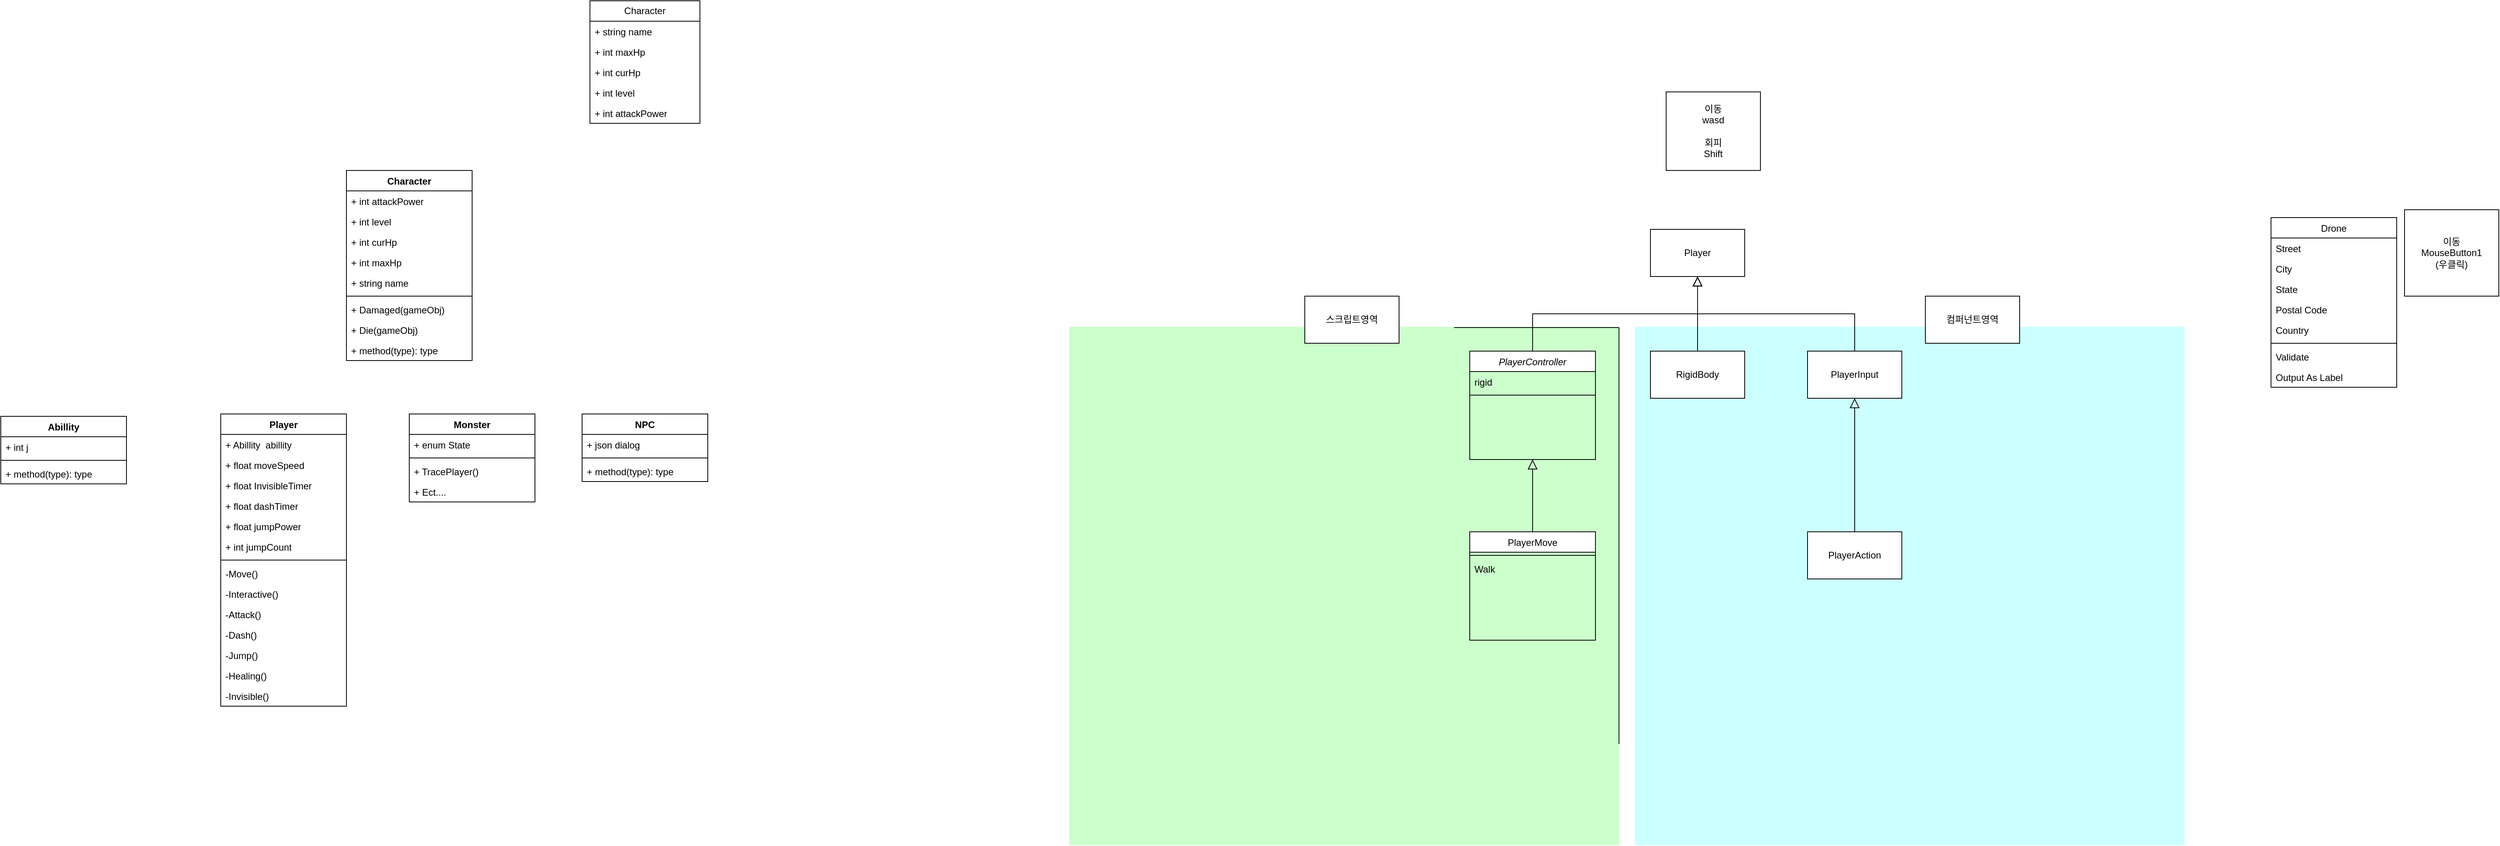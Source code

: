 <mxfile version="24.8.3">
  <diagram id="C5RBs43oDa-KdzZeNtuy" name="Page-1">
    <mxGraphModel dx="3402" dy="1708" grid="1" gridSize="10" guides="1" tooltips="1" connect="1" arrows="1" fold="1" page="1" pageScale="1" pageWidth="827" pageHeight="1169" math="0" shadow="0">
      <root>
        <mxCell id="WIyWlLk6GJQsqaUBKTNV-0" />
        <mxCell id="WIyWlLk6GJQsqaUBKTNV-1" parent="WIyWlLk6GJQsqaUBKTNV-0" />
        <mxCell id="DOUeX8_rzicAQvbdSsPF-51" value="" style="rounded=0;whiteSpace=wrap;html=1;strokeColor=none;fillColor=#CCFFFF;" parent="WIyWlLk6GJQsqaUBKTNV-1" vertex="1">
          <mxGeometry x="210" y="259" width="700" height="660" as="geometry" />
        </mxCell>
        <mxCell id="DOUeX8_rzicAQvbdSsPF-49" value="" style="rounded=0;whiteSpace=wrap;html=1;strokeColor=none;fillColor=#CCFFCC;" parent="WIyWlLk6GJQsqaUBKTNV-1" vertex="1">
          <mxGeometry x="-510" y="259" width="700" height="660" as="geometry" />
        </mxCell>
        <mxCell id="zkfFHV4jXpPFQw0GAbJ--0" value="PlayerController" style="swimlane;fontStyle=2;align=center;verticalAlign=top;childLayout=stackLayout;horizontal=1;startSize=26;horizontalStack=0;resizeParent=1;resizeLast=0;collapsible=1;marginBottom=0;rounded=0;shadow=0;strokeWidth=1;" parent="WIyWlLk6GJQsqaUBKTNV-1" vertex="1">
          <mxGeometry y="290" width="160" height="138" as="geometry">
            <mxRectangle x="230" y="140" width="160" height="26" as="alternateBounds" />
          </mxGeometry>
        </mxCell>
        <mxCell id="DOUeX8_rzicAQvbdSsPF-38" value="rigid" style="text;align=left;verticalAlign=top;spacingLeft=4;spacingRight=4;overflow=hidden;rotatable=0;points=[[0,0.5],[1,0.5]];portConstraint=eastwest;" parent="zkfFHV4jXpPFQw0GAbJ--0" vertex="1">
          <mxGeometry y="26" width="160" height="26" as="geometry" />
        </mxCell>
        <mxCell id="zkfFHV4jXpPFQw0GAbJ--4" value="" style="line;html=1;strokeWidth=1;align=left;verticalAlign=middle;spacingTop=-1;spacingLeft=3;spacingRight=3;rotatable=0;labelPosition=right;points=[];portConstraint=eastwest;" parent="zkfFHV4jXpPFQw0GAbJ--0" vertex="1">
          <mxGeometry y="52" width="160" height="8" as="geometry" />
        </mxCell>
        <mxCell id="zkfFHV4jXpPFQw0GAbJ--6" value="PlayerMove" style="swimlane;fontStyle=0;align=center;verticalAlign=top;childLayout=stackLayout;horizontal=1;startSize=26;horizontalStack=0;resizeParent=1;resizeLast=0;collapsible=1;marginBottom=0;rounded=0;shadow=0;strokeWidth=1;" parent="WIyWlLk6GJQsqaUBKTNV-1" vertex="1">
          <mxGeometry y="520" width="160" height="138" as="geometry">
            <mxRectangle x="130" y="380" width="160" height="26" as="alternateBounds" />
          </mxGeometry>
        </mxCell>
        <mxCell id="zkfFHV4jXpPFQw0GAbJ--9" value="" style="line;html=1;strokeWidth=1;align=left;verticalAlign=middle;spacingTop=-1;spacingLeft=3;spacingRight=3;rotatable=0;labelPosition=right;points=[];portConstraint=eastwest;" parent="zkfFHV4jXpPFQw0GAbJ--6" vertex="1">
          <mxGeometry y="26" width="160" height="8" as="geometry" />
        </mxCell>
        <mxCell id="zkfFHV4jXpPFQw0GAbJ--11" value="Walk" style="text;align=left;verticalAlign=top;spacingLeft=4;spacingRight=4;overflow=hidden;rotatable=0;points=[[0,0.5],[1,0.5]];portConstraint=eastwest;" parent="zkfFHV4jXpPFQw0GAbJ--6" vertex="1">
          <mxGeometry y="34" width="160" height="26" as="geometry" />
        </mxCell>
        <mxCell id="zkfFHV4jXpPFQw0GAbJ--12" value="" style="endArrow=block;endSize=10;endFill=0;shadow=0;strokeWidth=1;rounded=0;curved=0;edgeStyle=elbowEdgeStyle;elbow=vertical;" parent="WIyWlLk6GJQsqaUBKTNV-1" source="zkfFHV4jXpPFQw0GAbJ--6" target="zkfFHV4jXpPFQw0GAbJ--0" edge="1">
          <mxGeometry width="160" relative="1" as="geometry">
            <mxPoint x="80" y="483" as="sourcePoint" />
            <mxPoint x="80" y="483" as="targetPoint" />
          </mxGeometry>
        </mxCell>
        <mxCell id="zkfFHV4jXpPFQw0GAbJ--17" value="Drone" style="swimlane;fontStyle=0;align=center;verticalAlign=top;childLayout=stackLayout;horizontal=1;startSize=26;horizontalStack=0;resizeParent=1;resizeLast=0;collapsible=1;marginBottom=0;rounded=0;shadow=0;strokeWidth=1;" parent="WIyWlLk6GJQsqaUBKTNV-1" vertex="1">
          <mxGeometry x="1020" y="120" width="160" height="216" as="geometry">
            <mxRectangle x="550" y="140" width="160" height="26" as="alternateBounds" />
          </mxGeometry>
        </mxCell>
        <mxCell id="zkfFHV4jXpPFQw0GAbJ--18" value="Street" style="text;align=left;verticalAlign=top;spacingLeft=4;spacingRight=4;overflow=hidden;rotatable=0;points=[[0,0.5],[1,0.5]];portConstraint=eastwest;" parent="zkfFHV4jXpPFQw0GAbJ--17" vertex="1">
          <mxGeometry y="26" width="160" height="26" as="geometry" />
        </mxCell>
        <mxCell id="zkfFHV4jXpPFQw0GAbJ--19" value="City" style="text;align=left;verticalAlign=top;spacingLeft=4;spacingRight=4;overflow=hidden;rotatable=0;points=[[0,0.5],[1,0.5]];portConstraint=eastwest;rounded=0;shadow=0;html=0;" parent="zkfFHV4jXpPFQw0GAbJ--17" vertex="1">
          <mxGeometry y="52" width="160" height="26" as="geometry" />
        </mxCell>
        <mxCell id="zkfFHV4jXpPFQw0GAbJ--20" value="State" style="text;align=left;verticalAlign=top;spacingLeft=4;spacingRight=4;overflow=hidden;rotatable=0;points=[[0,0.5],[1,0.5]];portConstraint=eastwest;rounded=0;shadow=0;html=0;" parent="zkfFHV4jXpPFQw0GAbJ--17" vertex="1">
          <mxGeometry y="78" width="160" height="26" as="geometry" />
        </mxCell>
        <mxCell id="zkfFHV4jXpPFQw0GAbJ--21" value="Postal Code" style="text;align=left;verticalAlign=top;spacingLeft=4;spacingRight=4;overflow=hidden;rotatable=0;points=[[0,0.5],[1,0.5]];portConstraint=eastwest;rounded=0;shadow=0;html=0;" parent="zkfFHV4jXpPFQw0GAbJ--17" vertex="1">
          <mxGeometry y="104" width="160" height="26" as="geometry" />
        </mxCell>
        <mxCell id="zkfFHV4jXpPFQw0GAbJ--22" value="Country" style="text;align=left;verticalAlign=top;spacingLeft=4;spacingRight=4;overflow=hidden;rotatable=0;points=[[0,0.5],[1,0.5]];portConstraint=eastwest;rounded=0;shadow=0;html=0;" parent="zkfFHV4jXpPFQw0GAbJ--17" vertex="1">
          <mxGeometry y="130" width="160" height="26" as="geometry" />
        </mxCell>
        <mxCell id="zkfFHV4jXpPFQw0GAbJ--23" value="" style="line;html=1;strokeWidth=1;align=left;verticalAlign=middle;spacingTop=-1;spacingLeft=3;spacingRight=3;rotatable=0;labelPosition=right;points=[];portConstraint=eastwest;" parent="zkfFHV4jXpPFQw0GAbJ--17" vertex="1">
          <mxGeometry y="156" width="160" height="8" as="geometry" />
        </mxCell>
        <mxCell id="zkfFHV4jXpPFQw0GAbJ--24" value="Validate" style="text;align=left;verticalAlign=top;spacingLeft=4;spacingRight=4;overflow=hidden;rotatable=0;points=[[0,0.5],[1,0.5]];portConstraint=eastwest;" parent="zkfFHV4jXpPFQw0GAbJ--17" vertex="1">
          <mxGeometry y="164" width="160" height="26" as="geometry" />
        </mxCell>
        <mxCell id="zkfFHV4jXpPFQw0GAbJ--25" value="Output As Label" style="text;align=left;verticalAlign=top;spacingLeft=4;spacingRight=4;overflow=hidden;rotatable=0;points=[[0,0.5],[1,0.5]];portConstraint=eastwest;" parent="zkfFHV4jXpPFQw0GAbJ--17" vertex="1">
          <mxGeometry y="190" width="160" height="26" as="geometry" />
        </mxCell>
        <mxCell id="DwMubF8TaQfCYzZnkScw-0" value="&lt;div&gt;이동&lt;/div&gt;&lt;div&gt;wasd&lt;/div&gt;&lt;div&gt;&lt;br&gt;&lt;/div&gt;&lt;div&gt;회피&lt;/div&gt;&lt;div&gt;Shift&lt;/div&gt;" style="rounded=0;whiteSpace=wrap;html=1;" parent="WIyWlLk6GJQsqaUBKTNV-1" vertex="1">
          <mxGeometry x="250" y="-40" width="120" height="100" as="geometry" />
        </mxCell>
        <mxCell id="DwMubF8TaQfCYzZnkScw-1" value="&lt;div&gt;이동&lt;/div&gt;&lt;div&gt;MouseButton1&lt;/div&gt;&lt;div&gt;(우클릭)&lt;/div&gt;" style="rounded=0;whiteSpace=wrap;html=1;" parent="WIyWlLk6GJQsqaUBKTNV-1" vertex="1">
          <mxGeometry x="1190" y="110" width="120" height="110" as="geometry" />
        </mxCell>
        <mxCell id="DOUeX8_rzicAQvbdSsPF-7" value="" style="endArrow=block;endSize=10;endFill=0;shadow=0;strokeWidth=1;rounded=0;curved=0;edgeStyle=elbowEdgeStyle;elbow=vertical;exitX=0.5;exitY=0;exitDx=0;exitDy=0;" parent="WIyWlLk6GJQsqaUBKTNV-1" source="zkfFHV4jXpPFQw0GAbJ--0" target="DOUeX8_rzicAQvbdSsPF-44" edge="1">
          <mxGeometry width="160" relative="1" as="geometry">
            <mxPoint x="210" y="470" as="sourcePoint" />
            <mxPoint x="290" y="188.0" as="targetPoint" />
          </mxGeometry>
        </mxCell>
        <mxCell id="DOUeX8_rzicAQvbdSsPF-34" value="" style="endArrow=block;endSize=10;endFill=0;shadow=0;strokeWidth=1;rounded=0;curved=0;edgeStyle=elbowEdgeStyle;elbow=vertical;exitX=0.5;exitY=0;exitDx=0;exitDy=0;entryX=0.5;entryY=1;entryDx=0;entryDy=0;" parent="WIyWlLk6GJQsqaUBKTNV-1" source="DOUeX8_rzicAQvbdSsPF-43" target="DOUeX8_rzicAQvbdSsPF-42" edge="1">
          <mxGeometry width="160" relative="1" as="geometry">
            <mxPoint x="490" y="520" as="sourcePoint" />
            <mxPoint x="490" y="430" as="targetPoint" />
            <Array as="points">
              <mxPoint x="490" y="465" />
            </Array>
          </mxGeometry>
        </mxCell>
        <mxCell id="DOUeX8_rzicAQvbdSsPF-36" value="" style="endArrow=block;endSize=10;endFill=0;shadow=0;strokeWidth=1;rounded=0;curved=0;edgeStyle=elbowEdgeStyle;elbow=vertical;exitX=0.5;exitY=0;exitDx=0;exitDy=0;" parent="WIyWlLk6GJQsqaUBKTNV-1" source="DOUeX8_rzicAQvbdSsPF-41" target="DOUeX8_rzicAQvbdSsPF-44" edge="1">
          <mxGeometry width="160" relative="1" as="geometry">
            <mxPoint x="290" y="290" as="sourcePoint" />
            <mxPoint x="290" y="188.0" as="targetPoint" />
          </mxGeometry>
        </mxCell>
        <mxCell id="DOUeX8_rzicAQvbdSsPF-37" value="" style="endArrow=block;endSize=10;endFill=0;shadow=0;strokeWidth=1;rounded=0;curved=0;edgeStyle=elbowEdgeStyle;elbow=vertical;exitX=0.5;exitY=0;exitDx=0;exitDy=0;" parent="WIyWlLk6GJQsqaUBKTNV-1" source="DOUeX8_rzicAQvbdSsPF-42" target="DOUeX8_rzicAQvbdSsPF-44" edge="1">
          <mxGeometry width="160" relative="1" as="geometry">
            <mxPoint x="490" y="290" as="sourcePoint" />
            <mxPoint x="290" y="188.0" as="targetPoint" />
          </mxGeometry>
        </mxCell>
        <mxCell id="DOUeX8_rzicAQvbdSsPF-41" value="RigidBody" style="rounded=0;whiteSpace=wrap;html=1;" parent="WIyWlLk6GJQsqaUBKTNV-1" vertex="1">
          <mxGeometry x="230" y="290" width="120" height="60" as="geometry" />
        </mxCell>
        <mxCell id="DOUeX8_rzicAQvbdSsPF-42" value="PlayerInput" style="rounded=0;whiteSpace=wrap;html=1;" parent="WIyWlLk6GJQsqaUBKTNV-1" vertex="1">
          <mxGeometry x="430" y="290" width="120" height="60" as="geometry" />
        </mxCell>
        <mxCell id="DOUeX8_rzicAQvbdSsPF-43" value="PlayerAction" style="rounded=0;whiteSpace=wrap;html=1;" parent="WIyWlLk6GJQsqaUBKTNV-1" vertex="1">
          <mxGeometry x="430" y="520" width="120" height="60" as="geometry" />
        </mxCell>
        <mxCell id="DOUeX8_rzicAQvbdSsPF-44" value="Player" style="rounded=0;whiteSpace=wrap;html=1;" parent="WIyWlLk6GJQsqaUBKTNV-1" vertex="1">
          <mxGeometry x="230" y="135" width="120" height="60" as="geometry" />
        </mxCell>
        <mxCell id="DOUeX8_rzicAQvbdSsPF-47" value="" style="endArrow=none;html=1;rounded=0;fontSize=12;startSize=8;endSize=8;curved=1;" parent="WIyWlLk6GJQsqaUBKTNV-1" edge="1">
          <mxGeometry width="50" height="50" relative="1" as="geometry">
            <mxPoint x="190" y="790" as="sourcePoint" />
            <mxPoint x="190" y="260" as="targetPoint" />
          </mxGeometry>
        </mxCell>
        <mxCell id="DOUeX8_rzicAQvbdSsPF-48" value="" style="endArrow=none;html=1;rounded=0;fontSize=12;startSize=8;endSize=8;curved=1;" parent="WIyWlLk6GJQsqaUBKTNV-1" edge="1">
          <mxGeometry width="50" height="50" relative="1" as="geometry">
            <mxPoint x="-20" y="260" as="sourcePoint" />
            <mxPoint x="190" y="260" as="targetPoint" />
          </mxGeometry>
        </mxCell>
        <mxCell id="DOUeX8_rzicAQvbdSsPF-50" value="스크립트영역" style="rounded=0;whiteSpace=wrap;html=1;" parent="WIyWlLk6GJQsqaUBKTNV-1" vertex="1">
          <mxGeometry x="-210" y="220" width="120" height="60" as="geometry" />
        </mxCell>
        <mxCell id="DOUeX8_rzicAQvbdSsPF-52" value="컴퍼넌트영역" style="rounded=0;whiteSpace=wrap;html=1;" parent="WIyWlLk6GJQsqaUBKTNV-1" vertex="1">
          <mxGeometry x="580" y="220" width="120" height="60" as="geometry" />
        </mxCell>
        <mxCell id="QKs5OB7e0LsUlFof7uy4-0" value="Character" style="swimlane;fontStyle=0;childLayout=stackLayout;horizontal=1;startSize=26;fillColor=none;horizontalStack=0;resizeParent=1;resizeParentMax=0;resizeLast=0;collapsible=1;marginBottom=0;whiteSpace=wrap;html=1;" vertex="1" parent="WIyWlLk6GJQsqaUBKTNV-1">
          <mxGeometry x="-1120" y="-156" width="140" height="156" as="geometry" />
        </mxCell>
        <mxCell id="QKs5OB7e0LsUlFof7uy4-1" value="+ string name" style="text;strokeColor=none;fillColor=none;align=left;verticalAlign=top;spacingLeft=4;spacingRight=4;overflow=hidden;rotatable=0;points=[[0,0.5],[1,0.5]];portConstraint=eastwest;whiteSpace=wrap;html=1;" vertex="1" parent="QKs5OB7e0LsUlFof7uy4-0">
          <mxGeometry y="26" width="140" height="26" as="geometry" />
        </mxCell>
        <mxCell id="QKs5OB7e0LsUlFof7uy4-2" value="+ int maxHp" style="text;strokeColor=none;fillColor=none;align=left;verticalAlign=top;spacingLeft=4;spacingRight=4;overflow=hidden;rotatable=0;points=[[0,0.5],[1,0.5]];portConstraint=eastwest;whiteSpace=wrap;html=1;" vertex="1" parent="QKs5OB7e0LsUlFof7uy4-0">
          <mxGeometry y="52" width="140" height="26" as="geometry" />
        </mxCell>
        <mxCell id="QKs5OB7e0LsUlFof7uy4-3" value="+ int curHp" style="text;strokeColor=none;fillColor=none;align=left;verticalAlign=top;spacingLeft=4;spacingRight=4;overflow=hidden;rotatable=0;points=[[0,0.5],[1,0.5]];portConstraint=eastwest;whiteSpace=wrap;html=1;" vertex="1" parent="QKs5OB7e0LsUlFof7uy4-0">
          <mxGeometry y="78" width="140" height="26" as="geometry" />
        </mxCell>
        <mxCell id="QKs5OB7e0LsUlFof7uy4-4" value="+ int level" style="text;strokeColor=none;fillColor=none;align=left;verticalAlign=top;spacingLeft=4;spacingRight=4;overflow=hidden;rotatable=0;points=[[0,0.5],[1,0.5]];portConstraint=eastwest;whiteSpace=wrap;html=1;" vertex="1" parent="QKs5OB7e0LsUlFof7uy4-0">
          <mxGeometry y="104" width="140" height="26" as="geometry" />
        </mxCell>
        <mxCell id="QKs5OB7e0LsUlFof7uy4-5" value="+ int attackPower" style="text;strokeColor=none;fillColor=none;align=left;verticalAlign=top;spacingLeft=4;spacingRight=4;overflow=hidden;rotatable=0;points=[[0,0.5],[1,0.5]];portConstraint=eastwest;whiteSpace=wrap;html=1;" vertex="1" parent="QKs5OB7e0LsUlFof7uy4-0">
          <mxGeometry y="130" width="140" height="26" as="geometry" />
        </mxCell>
        <mxCell id="QKs5OB7e0LsUlFof7uy4-6" value="Character" style="swimlane;fontStyle=1;align=center;verticalAlign=top;childLayout=stackLayout;horizontal=1;startSize=26;horizontalStack=0;resizeParent=1;resizeParentMax=0;resizeLast=0;collapsible=1;marginBottom=0;whiteSpace=wrap;html=1;" vertex="1" parent="WIyWlLk6GJQsqaUBKTNV-1">
          <mxGeometry x="-1430" y="60" width="160" height="242" as="geometry" />
        </mxCell>
        <mxCell id="QKs5OB7e0LsUlFof7uy4-19" value="+ int attackPower" style="text;strokeColor=none;fillColor=none;align=left;verticalAlign=top;spacingLeft=4;spacingRight=4;overflow=hidden;rotatable=0;points=[[0,0.5],[1,0.5]];portConstraint=eastwest;whiteSpace=wrap;html=1;" vertex="1" parent="QKs5OB7e0LsUlFof7uy4-6">
          <mxGeometry y="26" width="160" height="26" as="geometry" />
        </mxCell>
        <mxCell id="QKs5OB7e0LsUlFof7uy4-18" value="+ int level" style="text;strokeColor=none;fillColor=none;align=left;verticalAlign=top;spacingLeft=4;spacingRight=4;overflow=hidden;rotatable=0;points=[[0,0.5],[1,0.5]];portConstraint=eastwest;whiteSpace=wrap;html=1;" vertex="1" parent="QKs5OB7e0LsUlFof7uy4-6">
          <mxGeometry y="52" width="160" height="26" as="geometry" />
        </mxCell>
        <mxCell id="QKs5OB7e0LsUlFof7uy4-17" value="+ int curHp" style="text;strokeColor=none;fillColor=none;align=left;verticalAlign=top;spacingLeft=4;spacingRight=4;overflow=hidden;rotatable=0;points=[[0,0.5],[1,0.5]];portConstraint=eastwest;whiteSpace=wrap;html=1;" vertex="1" parent="QKs5OB7e0LsUlFof7uy4-6">
          <mxGeometry y="78" width="160" height="26" as="geometry" />
        </mxCell>
        <mxCell id="QKs5OB7e0LsUlFof7uy4-16" value="+ int maxHp" style="text;strokeColor=none;fillColor=none;align=left;verticalAlign=top;spacingLeft=4;spacingRight=4;overflow=hidden;rotatable=0;points=[[0,0.5],[1,0.5]];portConstraint=eastwest;whiteSpace=wrap;html=1;" vertex="1" parent="QKs5OB7e0LsUlFof7uy4-6">
          <mxGeometry y="104" width="160" height="26" as="geometry" />
        </mxCell>
        <mxCell id="QKs5OB7e0LsUlFof7uy4-15" value="+ string name" style="text;strokeColor=none;fillColor=none;align=left;verticalAlign=top;spacingLeft=4;spacingRight=4;overflow=hidden;rotatable=0;points=[[0,0.5],[1,0.5]];portConstraint=eastwest;whiteSpace=wrap;html=1;" vertex="1" parent="QKs5OB7e0LsUlFof7uy4-6">
          <mxGeometry y="130" width="160" height="26" as="geometry" />
        </mxCell>
        <mxCell id="QKs5OB7e0LsUlFof7uy4-8" value="" style="line;strokeWidth=1;fillColor=none;align=left;verticalAlign=middle;spacingTop=-1;spacingLeft=3;spacingRight=3;rotatable=0;labelPosition=right;points=[];portConstraint=eastwest;strokeColor=inherit;" vertex="1" parent="QKs5OB7e0LsUlFof7uy4-6">
          <mxGeometry y="156" width="160" height="8" as="geometry" />
        </mxCell>
        <mxCell id="QKs5OB7e0LsUlFof7uy4-9" value="+ Damaged(gameObj)" style="text;strokeColor=none;fillColor=none;align=left;verticalAlign=top;spacingLeft=4;spacingRight=4;overflow=hidden;rotatable=0;points=[[0,0.5],[1,0.5]];portConstraint=eastwest;whiteSpace=wrap;html=1;" vertex="1" parent="QKs5OB7e0LsUlFof7uy4-6">
          <mxGeometry y="164" width="160" height="26" as="geometry" />
        </mxCell>
        <mxCell id="QKs5OB7e0LsUlFof7uy4-20" value="+ Die(gameObj)" style="text;strokeColor=none;fillColor=none;align=left;verticalAlign=top;spacingLeft=4;spacingRight=4;overflow=hidden;rotatable=0;points=[[0,0.5],[1,0.5]];portConstraint=eastwest;whiteSpace=wrap;html=1;" vertex="1" parent="QKs5OB7e0LsUlFof7uy4-6">
          <mxGeometry y="190" width="160" height="26" as="geometry" />
        </mxCell>
        <mxCell id="QKs5OB7e0LsUlFof7uy4-21" value="+ method(type): type" style="text;strokeColor=none;fillColor=none;align=left;verticalAlign=top;spacingLeft=4;spacingRight=4;overflow=hidden;rotatable=0;points=[[0,0.5],[1,0.5]];portConstraint=eastwest;whiteSpace=wrap;html=1;" vertex="1" parent="QKs5OB7e0LsUlFof7uy4-6">
          <mxGeometry y="216" width="160" height="26" as="geometry" />
        </mxCell>
        <mxCell id="QKs5OB7e0LsUlFof7uy4-22" value="Monster" style="swimlane;fontStyle=1;align=center;verticalAlign=top;childLayout=stackLayout;horizontal=1;startSize=26;horizontalStack=0;resizeParent=1;resizeParentMax=0;resizeLast=0;collapsible=1;marginBottom=0;whiteSpace=wrap;html=1;" vertex="1" parent="WIyWlLk6GJQsqaUBKTNV-1">
          <mxGeometry x="-1350" y="370" width="160" height="112" as="geometry" />
        </mxCell>
        <mxCell id="QKs5OB7e0LsUlFof7uy4-23" value="+ enum State" style="text;strokeColor=none;fillColor=none;align=left;verticalAlign=top;spacingLeft=4;spacingRight=4;overflow=hidden;rotatable=0;points=[[0,0.5],[1,0.5]];portConstraint=eastwest;whiteSpace=wrap;html=1;" vertex="1" parent="QKs5OB7e0LsUlFof7uy4-22">
          <mxGeometry y="26" width="160" height="26" as="geometry" />
        </mxCell>
        <mxCell id="QKs5OB7e0LsUlFof7uy4-24" value="" style="line;strokeWidth=1;fillColor=none;align=left;verticalAlign=middle;spacingTop=-1;spacingLeft=3;spacingRight=3;rotatable=0;labelPosition=right;points=[];portConstraint=eastwest;strokeColor=inherit;" vertex="1" parent="QKs5OB7e0LsUlFof7uy4-22">
          <mxGeometry y="52" width="160" height="8" as="geometry" />
        </mxCell>
        <mxCell id="QKs5OB7e0LsUlFof7uy4-25" value="+ TracePlayer()" style="text;strokeColor=none;fillColor=none;align=left;verticalAlign=top;spacingLeft=4;spacingRight=4;overflow=hidden;rotatable=0;points=[[0,0.5],[1,0.5]];portConstraint=eastwest;whiteSpace=wrap;html=1;" vertex="1" parent="QKs5OB7e0LsUlFof7uy4-22">
          <mxGeometry y="60" width="160" height="26" as="geometry" />
        </mxCell>
        <mxCell id="QKs5OB7e0LsUlFof7uy4-26" value="+ Ect...." style="text;strokeColor=none;fillColor=none;align=left;verticalAlign=top;spacingLeft=4;spacingRight=4;overflow=hidden;rotatable=0;points=[[0,0.5],[1,0.5]];portConstraint=eastwest;whiteSpace=wrap;html=1;" vertex="1" parent="QKs5OB7e0LsUlFof7uy4-22">
          <mxGeometry y="86" width="160" height="26" as="geometry" />
        </mxCell>
        <mxCell id="QKs5OB7e0LsUlFof7uy4-27" value="Player" style="swimlane;fontStyle=1;align=center;verticalAlign=top;childLayout=stackLayout;horizontal=1;startSize=26;horizontalStack=0;resizeParent=1;resizeParentMax=0;resizeLast=0;collapsible=1;marginBottom=0;whiteSpace=wrap;html=1;" vertex="1" parent="WIyWlLk6GJQsqaUBKTNV-1">
          <mxGeometry x="-1590" y="370" width="160" height="372" as="geometry" />
        </mxCell>
        <mxCell id="QKs5OB7e0LsUlFof7uy4-28" value="+ Abillity&amp;nbsp; abillity" style="text;strokeColor=none;fillColor=none;align=left;verticalAlign=top;spacingLeft=4;spacingRight=4;overflow=hidden;rotatable=0;points=[[0,0.5],[1,0.5]];portConstraint=eastwest;whiteSpace=wrap;html=1;" vertex="1" parent="QKs5OB7e0LsUlFof7uy4-27">
          <mxGeometry y="26" width="160" height="26" as="geometry" />
        </mxCell>
        <mxCell id="QKs5OB7e0LsUlFof7uy4-46" value="+ float moveSpeed" style="text;strokeColor=none;fillColor=none;align=left;verticalAlign=top;spacingLeft=4;spacingRight=4;overflow=hidden;rotatable=0;points=[[0,0.5],[1,0.5]];portConstraint=eastwest;whiteSpace=wrap;html=1;" vertex="1" parent="QKs5OB7e0LsUlFof7uy4-27">
          <mxGeometry y="52" width="160" height="26" as="geometry" />
        </mxCell>
        <mxCell id="QKs5OB7e0LsUlFof7uy4-43" value="+ float InvisibleTimer" style="text;strokeColor=none;fillColor=none;align=left;verticalAlign=top;spacingLeft=4;spacingRight=4;overflow=hidden;rotatable=0;points=[[0,0.5],[1,0.5]];portConstraint=eastwest;whiteSpace=wrap;html=1;" vertex="1" parent="QKs5OB7e0LsUlFof7uy4-27">
          <mxGeometry y="78" width="160" height="26" as="geometry" />
        </mxCell>
        <mxCell id="QKs5OB7e0LsUlFof7uy4-44" value="+ float dashTimer" style="text;strokeColor=none;fillColor=none;align=left;verticalAlign=top;spacingLeft=4;spacingRight=4;overflow=hidden;rotatable=0;points=[[0,0.5],[1,0.5]];portConstraint=eastwest;whiteSpace=wrap;html=1;" vertex="1" parent="QKs5OB7e0LsUlFof7uy4-27">
          <mxGeometry y="104" width="160" height="26" as="geometry" />
        </mxCell>
        <mxCell id="QKs5OB7e0LsUlFof7uy4-45" value="+ float jumpPower" style="text;strokeColor=none;fillColor=none;align=left;verticalAlign=top;spacingLeft=4;spacingRight=4;overflow=hidden;rotatable=0;points=[[0,0.5],[1,0.5]];portConstraint=eastwest;whiteSpace=wrap;html=1;" vertex="1" parent="QKs5OB7e0LsUlFof7uy4-27">
          <mxGeometry y="130" width="160" height="26" as="geometry" />
        </mxCell>
        <mxCell id="QKs5OB7e0LsUlFof7uy4-42" value="+ int jumpCount" style="text;strokeColor=none;fillColor=none;align=left;verticalAlign=top;spacingLeft=4;spacingRight=4;overflow=hidden;rotatable=0;points=[[0,0.5],[1,0.5]];portConstraint=eastwest;whiteSpace=wrap;html=1;" vertex="1" parent="QKs5OB7e0LsUlFof7uy4-27">
          <mxGeometry y="156" width="160" height="26" as="geometry" />
        </mxCell>
        <mxCell id="QKs5OB7e0LsUlFof7uy4-29" value="" style="line;strokeWidth=1;fillColor=none;align=left;verticalAlign=middle;spacingTop=-1;spacingLeft=3;spacingRight=3;rotatable=0;labelPosition=right;points=[];portConstraint=eastwest;strokeColor=inherit;" vertex="1" parent="QKs5OB7e0LsUlFof7uy4-27">
          <mxGeometry y="182" width="160" height="8" as="geometry" />
        </mxCell>
        <mxCell id="QKs5OB7e0LsUlFof7uy4-30" value="-Move()" style="text;strokeColor=none;fillColor=none;align=left;verticalAlign=top;spacingLeft=4;spacingRight=4;overflow=hidden;rotatable=0;points=[[0,0.5],[1,0.5]];portConstraint=eastwest;whiteSpace=wrap;html=1;" vertex="1" parent="QKs5OB7e0LsUlFof7uy4-27">
          <mxGeometry y="190" width="160" height="26" as="geometry" />
        </mxCell>
        <mxCell id="QKs5OB7e0LsUlFof7uy4-31" value="-Interactive()" style="text;strokeColor=none;fillColor=none;align=left;verticalAlign=top;spacingLeft=4;spacingRight=4;overflow=hidden;rotatable=0;points=[[0,0.5],[1,0.5]];portConstraint=eastwest;whiteSpace=wrap;html=1;" vertex="1" parent="QKs5OB7e0LsUlFof7uy4-27">
          <mxGeometry y="216" width="160" height="26" as="geometry" />
        </mxCell>
        <mxCell id="QKs5OB7e0LsUlFof7uy4-32" value="-Attack()" style="text;strokeColor=none;fillColor=none;align=left;verticalAlign=top;spacingLeft=4;spacingRight=4;overflow=hidden;rotatable=0;points=[[0,0.5],[1,0.5]];portConstraint=eastwest;whiteSpace=wrap;html=1;" vertex="1" parent="QKs5OB7e0LsUlFof7uy4-27">
          <mxGeometry y="242" width="160" height="26" as="geometry" />
        </mxCell>
        <mxCell id="QKs5OB7e0LsUlFof7uy4-33" value="-Dash()" style="text;strokeColor=none;fillColor=none;align=left;verticalAlign=top;spacingLeft=4;spacingRight=4;overflow=hidden;rotatable=0;points=[[0,0.5],[1,0.5]];portConstraint=eastwest;whiteSpace=wrap;html=1;" vertex="1" parent="QKs5OB7e0LsUlFof7uy4-27">
          <mxGeometry y="268" width="160" height="26" as="geometry" />
        </mxCell>
        <mxCell id="QKs5OB7e0LsUlFof7uy4-34" value="-Jump()" style="text;strokeColor=none;fillColor=none;align=left;verticalAlign=top;spacingLeft=4;spacingRight=4;overflow=hidden;rotatable=0;points=[[0,0.5],[1,0.5]];portConstraint=eastwest;whiteSpace=wrap;html=1;" vertex="1" parent="QKs5OB7e0LsUlFof7uy4-27">
          <mxGeometry y="294" width="160" height="26" as="geometry" />
        </mxCell>
        <mxCell id="QKs5OB7e0LsUlFof7uy4-35" value="-Healing()" style="text;strokeColor=none;fillColor=none;align=left;verticalAlign=top;spacingLeft=4;spacingRight=4;overflow=hidden;rotatable=0;points=[[0,0.5],[1,0.5]];portConstraint=eastwest;whiteSpace=wrap;html=1;" vertex="1" parent="QKs5OB7e0LsUlFof7uy4-27">
          <mxGeometry y="320" width="160" height="26" as="geometry" />
        </mxCell>
        <mxCell id="QKs5OB7e0LsUlFof7uy4-36" value="-Invisible()" style="text;strokeColor=none;fillColor=none;align=left;verticalAlign=top;spacingLeft=4;spacingRight=4;overflow=hidden;rotatable=0;points=[[0,0.5],[1,0.5]];portConstraint=eastwest;whiteSpace=wrap;html=1;" vertex="1" parent="QKs5OB7e0LsUlFof7uy4-27">
          <mxGeometry y="346" width="160" height="26" as="geometry" />
        </mxCell>
        <mxCell id="QKs5OB7e0LsUlFof7uy4-37" value="Abillity" style="swimlane;fontStyle=1;align=center;verticalAlign=top;childLayout=stackLayout;horizontal=1;startSize=26;horizontalStack=0;resizeParent=1;resizeParentMax=0;resizeLast=0;collapsible=1;marginBottom=0;whiteSpace=wrap;html=1;" vertex="1" parent="WIyWlLk6GJQsqaUBKTNV-1">
          <mxGeometry x="-1870" y="373" width="160" height="86" as="geometry" />
        </mxCell>
        <mxCell id="QKs5OB7e0LsUlFof7uy4-38" value="+ int j" style="text;strokeColor=none;fillColor=none;align=left;verticalAlign=top;spacingLeft=4;spacingRight=4;overflow=hidden;rotatable=0;points=[[0,0.5],[1,0.5]];portConstraint=eastwest;whiteSpace=wrap;html=1;" vertex="1" parent="QKs5OB7e0LsUlFof7uy4-37">
          <mxGeometry y="26" width="160" height="26" as="geometry" />
        </mxCell>
        <mxCell id="QKs5OB7e0LsUlFof7uy4-39" value="" style="line;strokeWidth=1;fillColor=none;align=left;verticalAlign=middle;spacingTop=-1;spacingLeft=3;spacingRight=3;rotatable=0;labelPosition=right;points=[];portConstraint=eastwest;strokeColor=inherit;" vertex="1" parent="QKs5OB7e0LsUlFof7uy4-37">
          <mxGeometry y="52" width="160" height="8" as="geometry" />
        </mxCell>
        <mxCell id="QKs5OB7e0LsUlFof7uy4-40" value="+ method(type): type" style="text;strokeColor=none;fillColor=none;align=left;verticalAlign=top;spacingLeft=4;spacingRight=4;overflow=hidden;rotatable=0;points=[[0,0.5],[1,0.5]];portConstraint=eastwest;whiteSpace=wrap;html=1;" vertex="1" parent="QKs5OB7e0LsUlFof7uy4-37">
          <mxGeometry y="60" width="160" height="26" as="geometry" />
        </mxCell>
        <mxCell id="QKs5OB7e0LsUlFof7uy4-47" value="NPC" style="swimlane;fontStyle=1;align=center;verticalAlign=top;childLayout=stackLayout;horizontal=1;startSize=26;horizontalStack=0;resizeParent=1;resizeParentMax=0;resizeLast=0;collapsible=1;marginBottom=0;whiteSpace=wrap;html=1;" vertex="1" parent="WIyWlLk6GJQsqaUBKTNV-1">
          <mxGeometry x="-1130" y="370" width="160" height="86" as="geometry" />
        </mxCell>
        <mxCell id="QKs5OB7e0LsUlFof7uy4-48" value="+ json dialog" style="text;strokeColor=none;fillColor=none;align=left;verticalAlign=top;spacingLeft=4;spacingRight=4;overflow=hidden;rotatable=0;points=[[0,0.5],[1,0.5]];portConstraint=eastwest;whiteSpace=wrap;html=1;" vertex="1" parent="QKs5OB7e0LsUlFof7uy4-47">
          <mxGeometry y="26" width="160" height="26" as="geometry" />
        </mxCell>
        <mxCell id="QKs5OB7e0LsUlFof7uy4-49" value="" style="line;strokeWidth=1;fillColor=none;align=left;verticalAlign=middle;spacingTop=-1;spacingLeft=3;spacingRight=3;rotatable=0;labelPosition=right;points=[];portConstraint=eastwest;strokeColor=inherit;" vertex="1" parent="QKs5OB7e0LsUlFof7uy4-47">
          <mxGeometry y="52" width="160" height="8" as="geometry" />
        </mxCell>
        <mxCell id="QKs5OB7e0LsUlFof7uy4-50" value="+ method(type): type" style="text;strokeColor=none;fillColor=none;align=left;verticalAlign=top;spacingLeft=4;spacingRight=4;overflow=hidden;rotatable=0;points=[[0,0.5],[1,0.5]];portConstraint=eastwest;whiteSpace=wrap;html=1;" vertex="1" parent="QKs5OB7e0LsUlFof7uy4-47">
          <mxGeometry y="60" width="160" height="26" as="geometry" />
        </mxCell>
      </root>
    </mxGraphModel>
  </diagram>
</mxfile>
